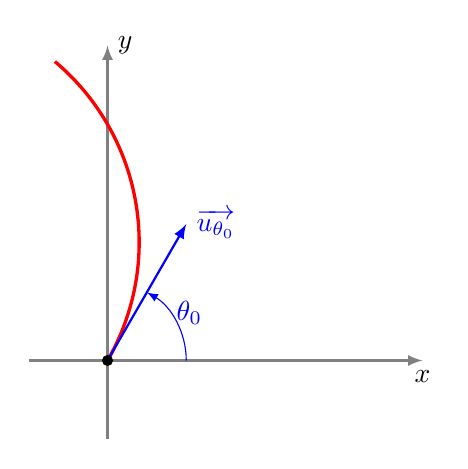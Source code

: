\begin{tikzpicture}[scale=2]

% Axes
     \draw[->,>=latex,thick, gray] (-0.5,0)--(2,0) node[below,black] {$x$};
     \draw[->,>=latex,thick, gray] (0,-0.5)--(0,2) node[right,black] {$y$};



% Courbe

\draw [very thick, color=red, domain=pi/3:pi/1.8, samples=100, smooth]
  plot (xy polar cs:angle=\x r, radius={(-3*cos((\x +pi/6) r)});

  \draw[->,>=latex,thick, blue] (0,0)--+(60:1) node[right] {$\overrightarrow{u_{\theta_0}}$};
   \fill (0:0) circle (1pt); % node[below left] {$\theta=\frac\pi2$};

    \draw[->, >=latex, blue] (0:0.5) arc(0:60:0.5) ;
    \node[blue] at (30:0.6) {$\theta_0$};
\end{tikzpicture}

